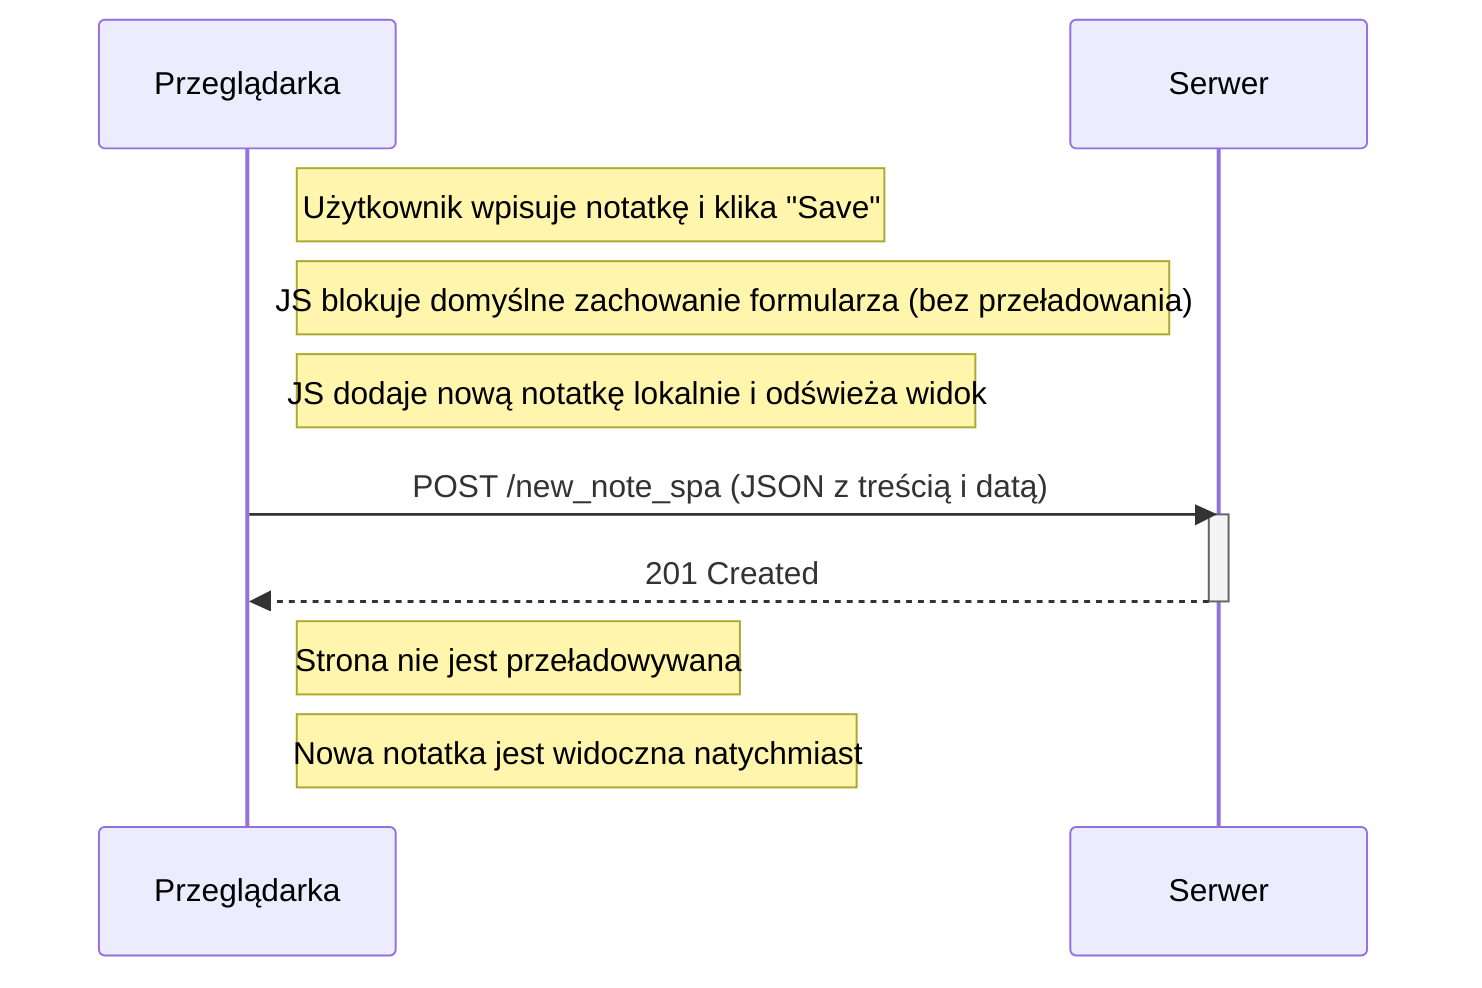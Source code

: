 sequenceDiagram
    participant Przeglądarka
    participant Serwer

    Note right of Przeglądarka: Użytkownik wpisuje notatkę i klika "Save"

    Note right of Przeglądarka: JS blokuje domyślne zachowanie formularza (bez przeładowania)
    Note right of Przeglądarka: JS dodaje nową notatkę lokalnie i odświeża widok

    Przeglądarka->>Serwer: POST /new_note_spa (JSON z treścią i datą)
    activate Serwer
    Serwer-->>Przeglądarka: 201 Created
    deactivate Serwer

    Note right of Przeglądarka: Strona nie jest przeładowywana
    Note right of Przeglądarka: Nowa notatka jest widoczna natychmiast